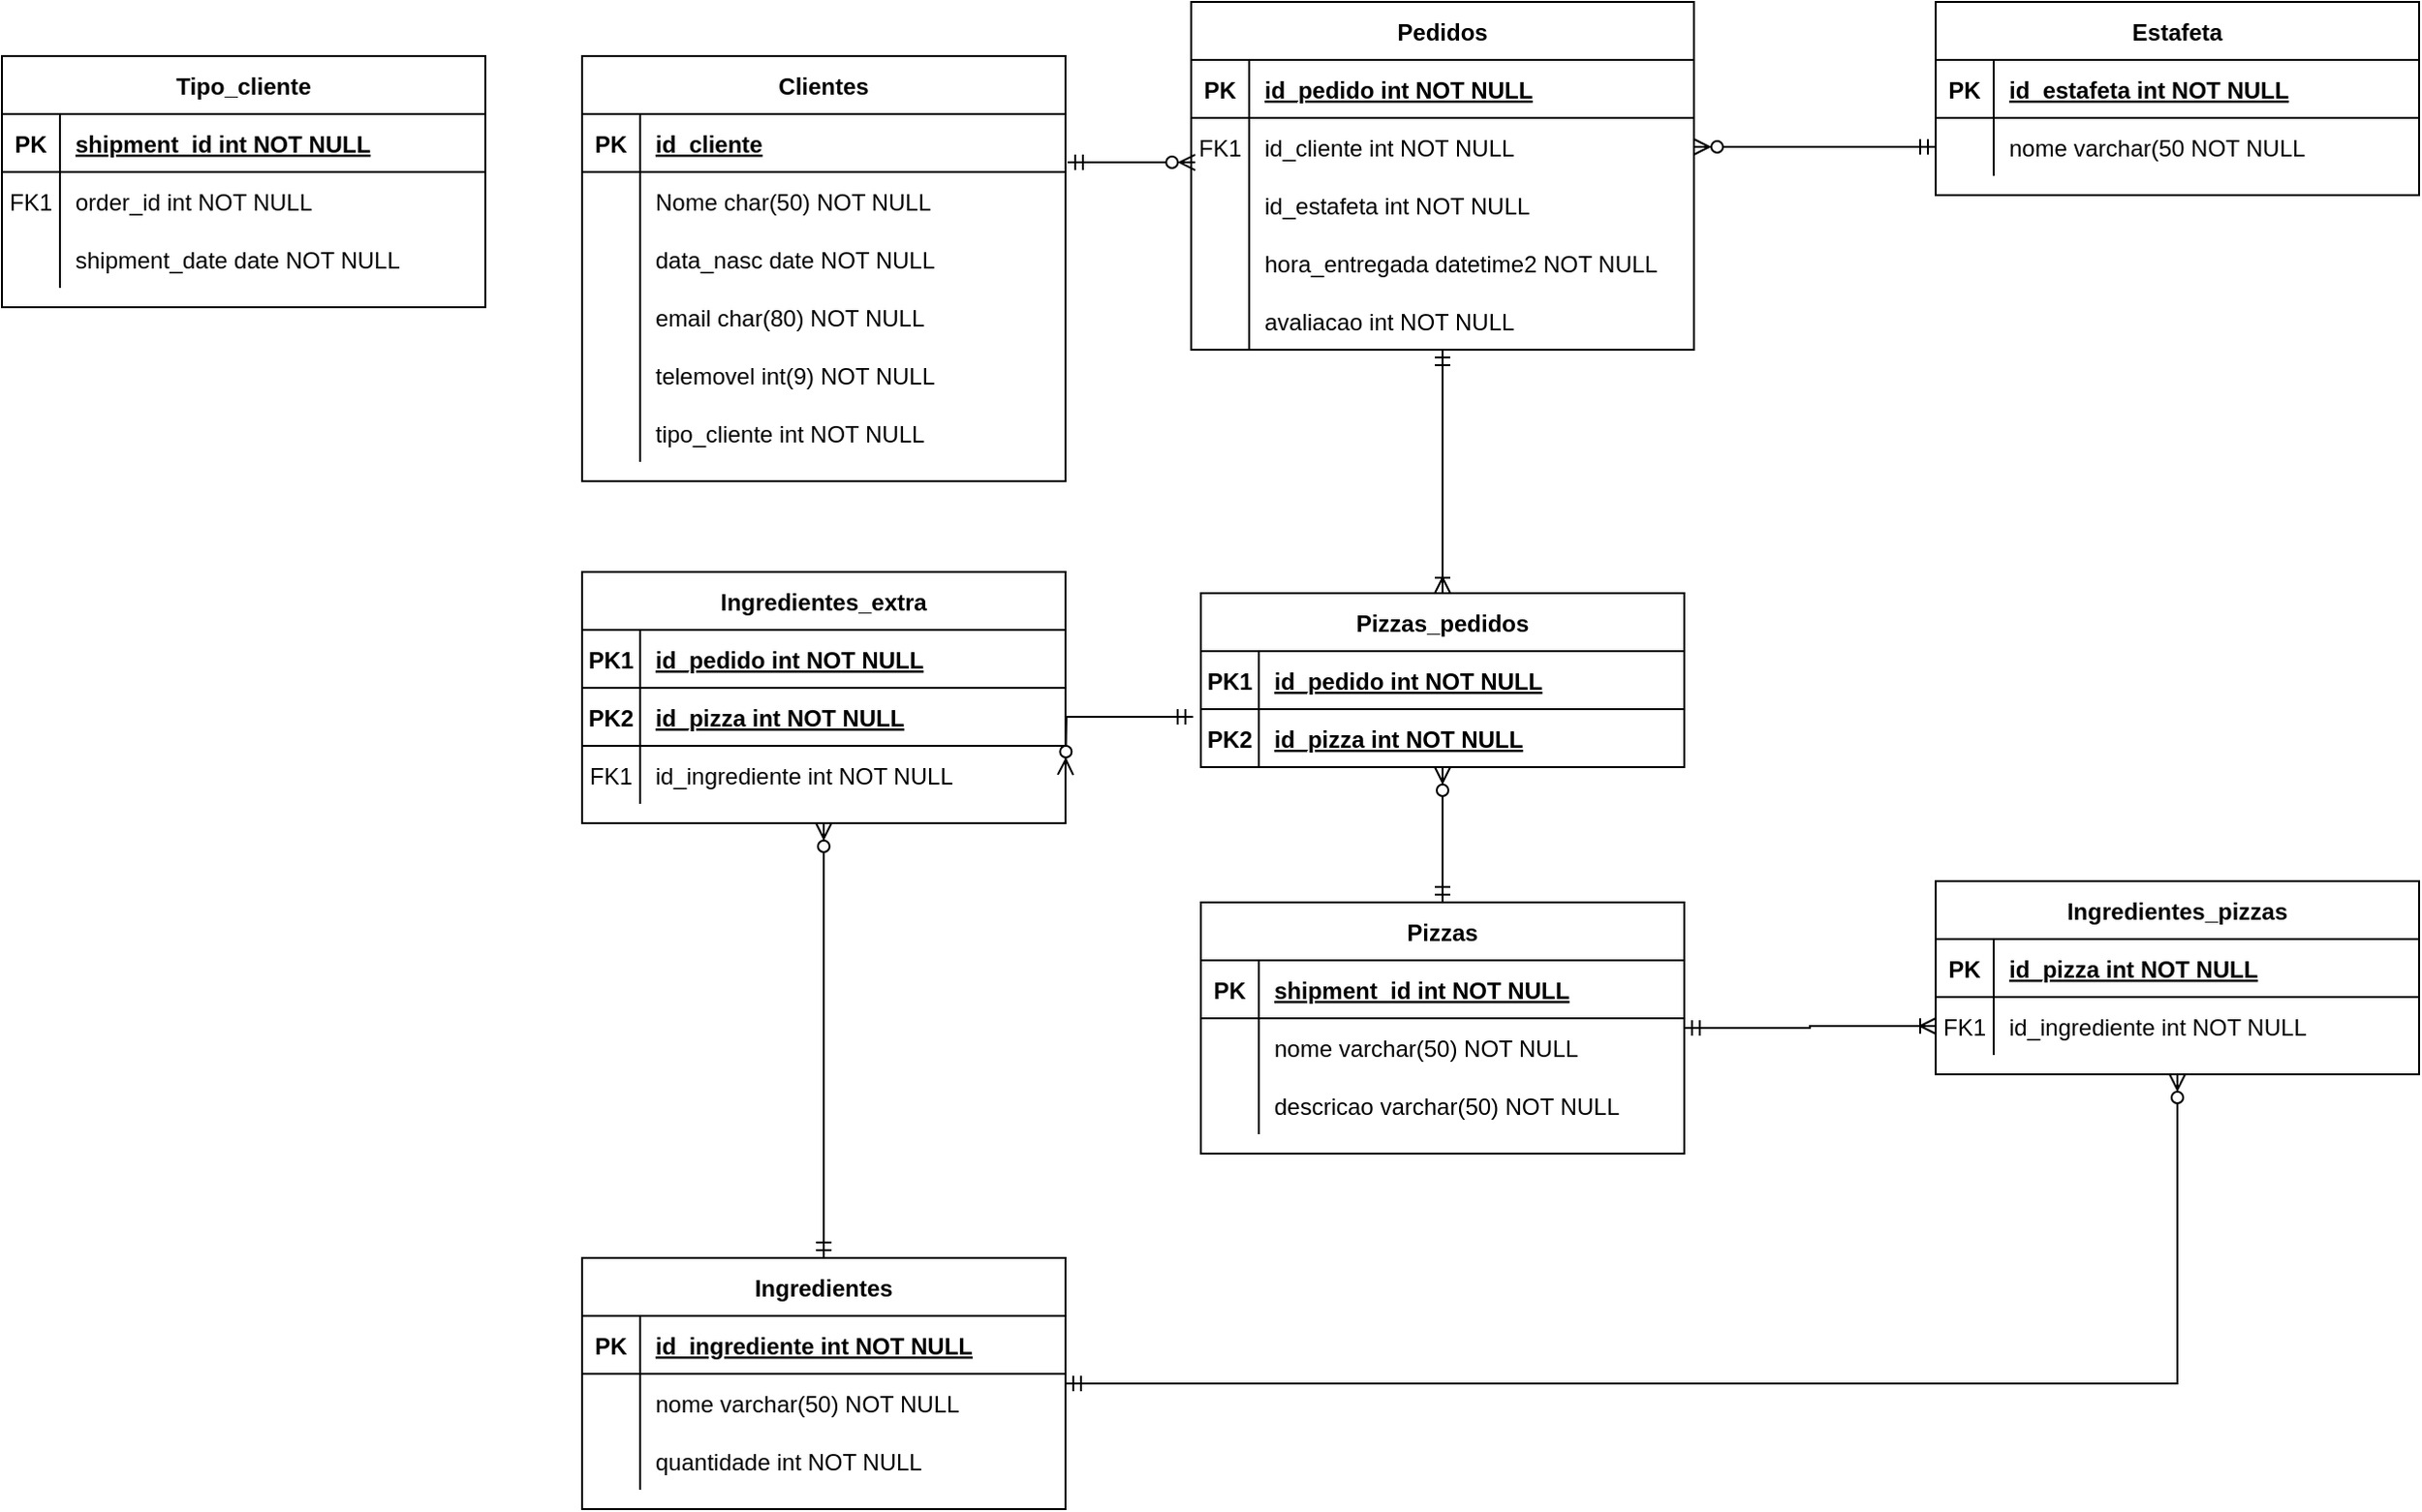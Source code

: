 <mxfile version="14.8.0" type="github">
  <diagram id="R2lEEEUBdFMjLlhIrx00" name="Page-1">
    <mxGraphModel dx="2272" dy="780" grid="1" gridSize="10" guides="1" tooltips="1" connect="1" arrows="1" fold="1" page="1" pageScale="1" pageWidth="850" pageHeight="1100" math="0" shadow="0" extFonts="Permanent Marker^https://fonts.googleapis.com/css?family=Permanent+Marker">
      <root>
        <mxCell id="0" />
        <mxCell id="1" parent="0" />
        <mxCell id="Cl50Ozi-NOGAw9yjQQN_-46" style="edgeStyle=orthogonalEdgeStyle;rounded=0;orthogonalLoop=1;jettySize=auto;html=1;startArrow=ERmandOne;startFill=0;endArrow=ERoneToMany;endFill=0;" edge="1" parent="1" source="C-vyLk0tnHw3VtMMgP7b-2" target="Cl50Ozi-NOGAw9yjQQN_-35">
          <mxGeometry relative="1" as="geometry" />
        </mxCell>
        <mxCell id="C-vyLk0tnHw3VtMMgP7b-2" value="Pedidos" style="shape=table;startSize=30;container=1;collapsible=1;childLayout=tableLayout;fixedRows=1;rowLines=0;fontStyle=1;align=center;resizeLast=1;" parent="1" vertex="1">
          <mxGeometry x="285" y="60" width="260" height="180" as="geometry" />
        </mxCell>
        <mxCell id="C-vyLk0tnHw3VtMMgP7b-3" value="" style="shape=partialRectangle;collapsible=0;dropTarget=0;pointerEvents=0;fillColor=none;points=[[0,0.5],[1,0.5]];portConstraint=eastwest;top=0;left=0;right=0;bottom=1;" parent="C-vyLk0tnHw3VtMMgP7b-2" vertex="1">
          <mxGeometry y="30" width="260" height="30" as="geometry" />
        </mxCell>
        <mxCell id="C-vyLk0tnHw3VtMMgP7b-4" value="PK" style="shape=partialRectangle;overflow=hidden;connectable=0;fillColor=none;top=0;left=0;bottom=0;right=0;fontStyle=1;" parent="C-vyLk0tnHw3VtMMgP7b-3" vertex="1">
          <mxGeometry width="30" height="30" as="geometry" />
        </mxCell>
        <mxCell id="C-vyLk0tnHw3VtMMgP7b-5" value="id_pedido int NOT NULL " style="shape=partialRectangle;overflow=hidden;connectable=0;fillColor=none;top=0;left=0;bottom=0;right=0;align=left;spacingLeft=6;fontStyle=5;" parent="C-vyLk0tnHw3VtMMgP7b-3" vertex="1">
          <mxGeometry x="30" width="230" height="30" as="geometry" />
        </mxCell>
        <mxCell id="C-vyLk0tnHw3VtMMgP7b-6" value="" style="shape=partialRectangle;collapsible=0;dropTarget=0;pointerEvents=0;fillColor=none;points=[[0,0.5],[1,0.5]];portConstraint=eastwest;top=0;left=0;right=0;bottom=0;" parent="C-vyLk0tnHw3VtMMgP7b-2" vertex="1">
          <mxGeometry y="60" width="260" height="30" as="geometry" />
        </mxCell>
        <mxCell id="C-vyLk0tnHw3VtMMgP7b-7" value="FK1" style="shape=partialRectangle;overflow=hidden;connectable=0;fillColor=none;top=0;left=0;bottom=0;right=0;" parent="C-vyLk0tnHw3VtMMgP7b-6" vertex="1">
          <mxGeometry width="30" height="30" as="geometry" />
        </mxCell>
        <mxCell id="C-vyLk0tnHw3VtMMgP7b-8" value="id_cliente int NOT NULL" style="shape=partialRectangle;overflow=hidden;connectable=0;fillColor=none;top=0;left=0;bottom=0;right=0;align=left;spacingLeft=6;" parent="C-vyLk0tnHw3VtMMgP7b-6" vertex="1">
          <mxGeometry x="30" width="230" height="30" as="geometry" />
        </mxCell>
        <mxCell id="C-vyLk0tnHw3VtMMgP7b-9" value="" style="shape=partialRectangle;collapsible=0;dropTarget=0;pointerEvents=0;fillColor=none;points=[[0,0.5],[1,0.5]];portConstraint=eastwest;top=0;left=0;right=0;bottom=0;" parent="C-vyLk0tnHw3VtMMgP7b-2" vertex="1">
          <mxGeometry y="90" width="260" height="30" as="geometry" />
        </mxCell>
        <mxCell id="C-vyLk0tnHw3VtMMgP7b-10" value="" style="shape=partialRectangle;overflow=hidden;connectable=0;fillColor=none;top=0;left=0;bottom=0;right=0;" parent="C-vyLk0tnHw3VtMMgP7b-9" vertex="1">
          <mxGeometry width="30" height="30" as="geometry" />
        </mxCell>
        <mxCell id="C-vyLk0tnHw3VtMMgP7b-11" value="id_estafeta int NOT NULL" style="shape=partialRectangle;overflow=hidden;connectable=0;fillColor=none;top=0;left=0;bottom=0;right=0;align=left;spacingLeft=6;" parent="C-vyLk0tnHw3VtMMgP7b-9" vertex="1">
          <mxGeometry x="30" width="230" height="30" as="geometry" />
        </mxCell>
        <mxCell id="Cl50Ozi-NOGAw9yjQQN_-98" value="" style="shape=partialRectangle;collapsible=0;dropTarget=0;pointerEvents=0;fillColor=none;points=[[0,0.5],[1,0.5]];portConstraint=eastwest;top=0;left=0;right=0;bottom=0;" vertex="1" parent="C-vyLk0tnHw3VtMMgP7b-2">
          <mxGeometry y="120" width="260" height="30" as="geometry" />
        </mxCell>
        <mxCell id="Cl50Ozi-NOGAw9yjQQN_-99" value="" style="shape=partialRectangle;overflow=hidden;connectable=0;fillColor=none;top=0;left=0;bottom=0;right=0;" vertex="1" parent="Cl50Ozi-NOGAw9yjQQN_-98">
          <mxGeometry width="30" height="30" as="geometry" />
        </mxCell>
        <mxCell id="Cl50Ozi-NOGAw9yjQQN_-100" value="hora_entregada datetime2 NOT NULL" style="shape=partialRectangle;overflow=hidden;connectable=0;fillColor=none;top=0;left=0;bottom=0;right=0;align=left;spacingLeft=6;" vertex="1" parent="Cl50Ozi-NOGAw9yjQQN_-98">
          <mxGeometry x="30" width="230" height="30" as="geometry" />
        </mxCell>
        <mxCell id="Cl50Ozi-NOGAw9yjQQN_-123" value="" style="shape=partialRectangle;collapsible=0;dropTarget=0;pointerEvents=0;fillColor=none;points=[[0,0.5],[1,0.5]];portConstraint=eastwest;top=0;left=0;right=0;bottom=0;" vertex="1" parent="C-vyLk0tnHw3VtMMgP7b-2">
          <mxGeometry y="150" width="260" height="30" as="geometry" />
        </mxCell>
        <mxCell id="Cl50Ozi-NOGAw9yjQQN_-124" value="" style="shape=partialRectangle;overflow=hidden;connectable=0;fillColor=none;top=0;left=0;bottom=0;right=0;" vertex="1" parent="Cl50Ozi-NOGAw9yjQQN_-123">
          <mxGeometry width="30" height="30" as="geometry" />
        </mxCell>
        <mxCell id="Cl50Ozi-NOGAw9yjQQN_-125" value="avaliacao int NOT NULL" style="shape=partialRectangle;overflow=hidden;connectable=0;fillColor=none;top=0;left=0;bottom=0;right=0;align=left;spacingLeft=6;" vertex="1" parent="Cl50Ozi-NOGAw9yjQQN_-123">
          <mxGeometry x="30" width="230" height="30" as="geometry" />
        </mxCell>
        <mxCell id="C-vyLk0tnHw3VtMMgP7b-13" value="Pizzas" style="shape=table;startSize=30;container=1;collapsible=1;childLayout=tableLayout;fixedRows=1;rowLines=0;fontStyle=1;align=center;resizeLast=1;" parent="1" vertex="1">
          <mxGeometry x="290" y="526" width="250" height="130" as="geometry" />
        </mxCell>
        <mxCell id="C-vyLk0tnHw3VtMMgP7b-14" value="" style="shape=partialRectangle;collapsible=0;dropTarget=0;pointerEvents=0;fillColor=none;points=[[0,0.5],[1,0.5]];portConstraint=eastwest;top=0;left=0;right=0;bottom=1;" parent="C-vyLk0tnHw3VtMMgP7b-13" vertex="1">
          <mxGeometry y="30" width="250" height="30" as="geometry" />
        </mxCell>
        <mxCell id="C-vyLk0tnHw3VtMMgP7b-15" value="PK" style="shape=partialRectangle;overflow=hidden;connectable=0;fillColor=none;top=0;left=0;bottom=0;right=0;fontStyle=1;" parent="C-vyLk0tnHw3VtMMgP7b-14" vertex="1">
          <mxGeometry width="30" height="30" as="geometry" />
        </mxCell>
        <mxCell id="C-vyLk0tnHw3VtMMgP7b-16" value="shipment_id int NOT NULL " style="shape=partialRectangle;overflow=hidden;connectable=0;fillColor=none;top=0;left=0;bottom=0;right=0;align=left;spacingLeft=6;fontStyle=5;" parent="C-vyLk0tnHw3VtMMgP7b-14" vertex="1">
          <mxGeometry x="30" width="220" height="30" as="geometry" />
        </mxCell>
        <mxCell id="C-vyLk0tnHw3VtMMgP7b-17" value="" style="shape=partialRectangle;collapsible=0;dropTarget=0;pointerEvents=0;fillColor=none;points=[[0,0.5],[1,0.5]];portConstraint=eastwest;top=0;left=0;right=0;bottom=0;" parent="C-vyLk0tnHw3VtMMgP7b-13" vertex="1">
          <mxGeometry y="60" width="250" height="30" as="geometry" />
        </mxCell>
        <mxCell id="C-vyLk0tnHw3VtMMgP7b-18" value="" style="shape=partialRectangle;overflow=hidden;connectable=0;fillColor=none;top=0;left=0;bottom=0;right=0;" parent="C-vyLk0tnHw3VtMMgP7b-17" vertex="1">
          <mxGeometry width="30" height="30" as="geometry" />
        </mxCell>
        <mxCell id="C-vyLk0tnHw3VtMMgP7b-19" value="nome varchar(50) NOT NULL" style="shape=partialRectangle;overflow=hidden;connectable=0;fillColor=none;top=0;left=0;bottom=0;right=0;align=left;spacingLeft=6;" parent="C-vyLk0tnHw3VtMMgP7b-17" vertex="1">
          <mxGeometry x="30" width="220" height="30" as="geometry" />
        </mxCell>
        <mxCell id="Cl50Ozi-NOGAw9yjQQN_-137" value="" style="shape=partialRectangle;collapsible=0;dropTarget=0;pointerEvents=0;fillColor=none;points=[[0,0.5],[1,0.5]];portConstraint=eastwest;top=0;left=0;right=0;bottom=0;" vertex="1" parent="C-vyLk0tnHw3VtMMgP7b-13">
          <mxGeometry y="90" width="250" height="30" as="geometry" />
        </mxCell>
        <mxCell id="Cl50Ozi-NOGAw9yjQQN_-138" value="" style="shape=partialRectangle;overflow=hidden;connectable=0;fillColor=none;top=0;left=0;bottom=0;right=0;" vertex="1" parent="Cl50Ozi-NOGAw9yjQQN_-137">
          <mxGeometry width="30" height="30" as="geometry" />
        </mxCell>
        <mxCell id="Cl50Ozi-NOGAw9yjQQN_-139" value="descricao varchar(50) NOT NULL" style="shape=partialRectangle;overflow=hidden;connectable=0;fillColor=none;top=0;left=0;bottom=0;right=0;align=left;spacingLeft=6;" vertex="1" parent="Cl50Ozi-NOGAw9yjQQN_-137">
          <mxGeometry x="30" width="220" height="30" as="geometry" />
        </mxCell>
        <mxCell id="C-vyLk0tnHw3VtMMgP7b-23" value="Clientes" style="shape=table;startSize=30;container=1;collapsible=1;childLayout=tableLayout;fixedRows=1;rowLines=0;fontStyle=1;align=center;resizeLast=1;" parent="1" vertex="1">
          <mxGeometry x="-30" y="88" width="250" height="220" as="geometry" />
        </mxCell>
        <mxCell id="C-vyLk0tnHw3VtMMgP7b-24" value="" style="shape=partialRectangle;collapsible=0;dropTarget=0;pointerEvents=0;fillColor=none;points=[[0,0.5],[1,0.5]];portConstraint=eastwest;top=0;left=0;right=0;bottom=1;" parent="C-vyLk0tnHw3VtMMgP7b-23" vertex="1">
          <mxGeometry y="30" width="250" height="30" as="geometry" />
        </mxCell>
        <mxCell id="C-vyLk0tnHw3VtMMgP7b-25" value="PK" style="shape=partialRectangle;overflow=hidden;connectable=0;fillColor=none;top=0;left=0;bottom=0;right=0;fontStyle=1;" parent="C-vyLk0tnHw3VtMMgP7b-24" vertex="1">
          <mxGeometry width="30" height="30" as="geometry" />
        </mxCell>
        <mxCell id="C-vyLk0tnHw3VtMMgP7b-26" value="id_cliente" style="shape=partialRectangle;overflow=hidden;connectable=0;fillColor=none;top=0;left=0;bottom=0;right=0;align=left;spacingLeft=6;fontStyle=5;" parent="C-vyLk0tnHw3VtMMgP7b-24" vertex="1">
          <mxGeometry x="30" width="220" height="30" as="geometry" />
        </mxCell>
        <mxCell id="C-vyLk0tnHw3VtMMgP7b-27" value="" style="shape=partialRectangle;collapsible=0;dropTarget=0;pointerEvents=0;fillColor=none;points=[[0,0.5],[1,0.5]];portConstraint=eastwest;top=0;left=0;right=0;bottom=0;" parent="C-vyLk0tnHw3VtMMgP7b-23" vertex="1">
          <mxGeometry y="60" width="250" height="30" as="geometry" />
        </mxCell>
        <mxCell id="C-vyLk0tnHw3VtMMgP7b-28" value="" style="shape=partialRectangle;overflow=hidden;connectable=0;fillColor=none;top=0;left=0;bottom=0;right=0;" parent="C-vyLk0tnHw3VtMMgP7b-27" vertex="1">
          <mxGeometry width="30" height="30" as="geometry" />
        </mxCell>
        <mxCell id="C-vyLk0tnHw3VtMMgP7b-29" value="Nome char(50) NOT NULL" style="shape=partialRectangle;overflow=hidden;connectable=0;fillColor=none;top=0;left=0;bottom=0;right=0;align=left;spacingLeft=6;" parent="C-vyLk0tnHw3VtMMgP7b-27" vertex="1">
          <mxGeometry x="30" width="220" height="30" as="geometry" />
        </mxCell>
        <mxCell id="Cl50Ozi-NOGAw9yjQQN_-73" value="" style="shape=partialRectangle;collapsible=0;dropTarget=0;pointerEvents=0;fillColor=none;points=[[0,0.5],[1,0.5]];portConstraint=eastwest;top=0;left=0;right=0;bottom=0;" vertex="1" parent="C-vyLk0tnHw3VtMMgP7b-23">
          <mxGeometry y="90" width="250" height="30" as="geometry" />
        </mxCell>
        <mxCell id="Cl50Ozi-NOGAw9yjQQN_-74" value="" style="shape=partialRectangle;overflow=hidden;connectable=0;fillColor=none;top=0;left=0;bottom=0;right=0;" vertex="1" parent="Cl50Ozi-NOGAw9yjQQN_-73">
          <mxGeometry width="30" height="30" as="geometry" />
        </mxCell>
        <mxCell id="Cl50Ozi-NOGAw9yjQQN_-75" value="data_nasc date NOT NULL" style="shape=partialRectangle;overflow=hidden;connectable=0;fillColor=none;top=0;left=0;bottom=0;right=0;align=left;spacingLeft=6;" vertex="1" parent="Cl50Ozi-NOGAw9yjQQN_-73">
          <mxGeometry x="30" width="220" height="30" as="geometry" />
        </mxCell>
        <mxCell id="Cl50Ozi-NOGAw9yjQQN_-76" value="" style="shape=partialRectangle;collapsible=0;dropTarget=0;pointerEvents=0;fillColor=none;points=[[0,0.5],[1,0.5]];portConstraint=eastwest;top=0;left=0;right=0;bottom=0;" vertex="1" parent="C-vyLk0tnHw3VtMMgP7b-23">
          <mxGeometry y="120" width="250" height="30" as="geometry" />
        </mxCell>
        <mxCell id="Cl50Ozi-NOGAw9yjQQN_-77" value="" style="shape=partialRectangle;overflow=hidden;connectable=0;fillColor=none;top=0;left=0;bottom=0;right=0;" vertex="1" parent="Cl50Ozi-NOGAw9yjQQN_-76">
          <mxGeometry width="30" height="30" as="geometry" />
        </mxCell>
        <mxCell id="Cl50Ozi-NOGAw9yjQQN_-78" value="email char(80) NOT NULL" style="shape=partialRectangle;overflow=hidden;connectable=0;fillColor=none;top=0;left=0;bottom=0;right=0;align=left;spacingLeft=6;" vertex="1" parent="Cl50Ozi-NOGAw9yjQQN_-76">
          <mxGeometry x="30" width="220" height="30" as="geometry" />
        </mxCell>
        <mxCell id="Cl50Ozi-NOGAw9yjQQN_-79" value="" style="shape=partialRectangle;collapsible=0;dropTarget=0;pointerEvents=0;fillColor=none;points=[[0,0.5],[1,0.5]];portConstraint=eastwest;top=0;left=0;right=0;bottom=0;" vertex="1" parent="C-vyLk0tnHw3VtMMgP7b-23">
          <mxGeometry y="150" width="250" height="30" as="geometry" />
        </mxCell>
        <mxCell id="Cl50Ozi-NOGAw9yjQQN_-80" value="" style="shape=partialRectangle;overflow=hidden;connectable=0;fillColor=none;top=0;left=0;bottom=0;right=0;" vertex="1" parent="Cl50Ozi-NOGAw9yjQQN_-79">
          <mxGeometry width="30" height="30" as="geometry" />
        </mxCell>
        <mxCell id="Cl50Ozi-NOGAw9yjQQN_-81" value="telemovel int(9) NOT NULL" style="shape=partialRectangle;overflow=hidden;connectable=0;fillColor=none;top=0;left=0;bottom=0;right=0;align=left;spacingLeft=6;" vertex="1" parent="Cl50Ozi-NOGAw9yjQQN_-79">
          <mxGeometry x="30" width="220" height="30" as="geometry" />
        </mxCell>
        <mxCell id="Cl50Ozi-NOGAw9yjQQN_-82" value="" style="shape=partialRectangle;collapsible=0;dropTarget=0;pointerEvents=0;fillColor=none;points=[[0,0.5],[1,0.5]];portConstraint=eastwest;top=0;left=0;right=0;bottom=0;" vertex="1" parent="C-vyLk0tnHw3VtMMgP7b-23">
          <mxGeometry y="180" width="250" height="30" as="geometry" />
        </mxCell>
        <mxCell id="Cl50Ozi-NOGAw9yjQQN_-83" value="" style="shape=partialRectangle;overflow=hidden;connectable=0;fillColor=none;top=0;left=0;bottom=0;right=0;" vertex="1" parent="Cl50Ozi-NOGAw9yjQQN_-82">
          <mxGeometry width="30" height="30" as="geometry" />
        </mxCell>
        <mxCell id="Cl50Ozi-NOGAw9yjQQN_-84" value="tipo_cliente int NOT NULL" style="shape=partialRectangle;overflow=hidden;connectable=0;fillColor=none;top=0;left=0;bottom=0;right=0;align=left;spacingLeft=6;" vertex="1" parent="Cl50Ozi-NOGAw9yjQQN_-82">
          <mxGeometry x="30" width="220" height="30" as="geometry" />
        </mxCell>
        <mxCell id="Cl50Ozi-NOGAw9yjQQN_-1" value="Estafeta" style="shape=table;startSize=30;container=1;collapsible=1;childLayout=tableLayout;fixedRows=1;rowLines=0;fontStyle=1;align=center;resizeLast=1;" vertex="1" parent="1">
          <mxGeometry x="670" y="60" width="250" height="100" as="geometry" />
        </mxCell>
        <mxCell id="Cl50Ozi-NOGAw9yjQQN_-2" value="" style="shape=partialRectangle;collapsible=0;dropTarget=0;pointerEvents=0;fillColor=none;points=[[0,0.5],[1,0.5]];portConstraint=eastwest;top=0;left=0;right=0;bottom=1;" vertex="1" parent="Cl50Ozi-NOGAw9yjQQN_-1">
          <mxGeometry y="30" width="250" height="30" as="geometry" />
        </mxCell>
        <mxCell id="Cl50Ozi-NOGAw9yjQQN_-3" value="PK" style="shape=partialRectangle;overflow=hidden;connectable=0;fillColor=none;top=0;left=0;bottom=0;right=0;fontStyle=1;" vertex="1" parent="Cl50Ozi-NOGAw9yjQQN_-2">
          <mxGeometry width="30" height="30" as="geometry" />
        </mxCell>
        <mxCell id="Cl50Ozi-NOGAw9yjQQN_-4" value="id_estafeta int NOT NULL " style="shape=partialRectangle;overflow=hidden;connectable=0;fillColor=none;top=0;left=0;bottom=0;right=0;align=left;spacingLeft=6;fontStyle=5;" vertex="1" parent="Cl50Ozi-NOGAw9yjQQN_-2">
          <mxGeometry x="30" width="220" height="30" as="geometry" />
        </mxCell>
        <mxCell id="Cl50Ozi-NOGAw9yjQQN_-5" value="" style="shape=partialRectangle;collapsible=0;dropTarget=0;pointerEvents=0;fillColor=none;points=[[0,0.5],[1,0.5]];portConstraint=eastwest;top=0;left=0;right=0;bottom=0;" vertex="1" parent="Cl50Ozi-NOGAw9yjQQN_-1">
          <mxGeometry y="60" width="250" height="30" as="geometry" />
        </mxCell>
        <mxCell id="Cl50Ozi-NOGAw9yjQQN_-6" value="" style="shape=partialRectangle;overflow=hidden;connectable=0;fillColor=none;top=0;left=0;bottom=0;right=0;" vertex="1" parent="Cl50Ozi-NOGAw9yjQQN_-5">
          <mxGeometry width="30" height="30" as="geometry" />
        </mxCell>
        <mxCell id="Cl50Ozi-NOGAw9yjQQN_-7" value="nome varchar(50 NOT NULL" style="shape=partialRectangle;overflow=hidden;connectable=0;fillColor=none;top=0;left=0;bottom=0;right=0;align=left;spacingLeft=6;" vertex="1" parent="Cl50Ozi-NOGAw9yjQQN_-5">
          <mxGeometry x="30" width="220" height="30" as="geometry" />
        </mxCell>
        <mxCell id="Cl50Ozi-NOGAw9yjQQN_-60" style="edgeStyle=orthogonalEdgeStyle;rounded=0;orthogonalLoop=1;jettySize=auto;html=1;entryX=0.5;entryY=1;entryDx=0;entryDy=0;startArrow=ERmandOne;startFill=0;endArrow=ERzeroToMany;endFill=1;" edge="1" parent="1" source="Cl50Ozi-NOGAw9yjQQN_-11" target="Cl50Ozi-NOGAw9yjQQN_-49">
          <mxGeometry relative="1" as="geometry" />
        </mxCell>
        <mxCell id="Cl50Ozi-NOGAw9yjQQN_-11" value="Ingredientes" style="shape=table;startSize=30;container=1;collapsible=1;childLayout=tableLayout;fixedRows=1;rowLines=0;fontStyle=1;align=center;resizeLast=1;" vertex="1" parent="1">
          <mxGeometry x="-30" y="710" width="250" height="130" as="geometry" />
        </mxCell>
        <mxCell id="Cl50Ozi-NOGAw9yjQQN_-12" value="" style="shape=partialRectangle;collapsible=0;dropTarget=0;pointerEvents=0;fillColor=none;points=[[0,0.5],[1,0.5]];portConstraint=eastwest;top=0;left=0;right=0;bottom=1;" vertex="1" parent="Cl50Ozi-NOGAw9yjQQN_-11">
          <mxGeometry y="30" width="250" height="30" as="geometry" />
        </mxCell>
        <mxCell id="Cl50Ozi-NOGAw9yjQQN_-13" value="PK" style="shape=partialRectangle;overflow=hidden;connectable=0;fillColor=none;top=0;left=0;bottom=0;right=0;fontStyle=1;" vertex="1" parent="Cl50Ozi-NOGAw9yjQQN_-12">
          <mxGeometry width="30" height="30" as="geometry" />
        </mxCell>
        <mxCell id="Cl50Ozi-NOGAw9yjQQN_-14" value="id_ingrediente int NOT NULL " style="shape=partialRectangle;overflow=hidden;connectable=0;fillColor=none;top=0;left=0;bottom=0;right=0;align=left;spacingLeft=6;fontStyle=5;" vertex="1" parent="Cl50Ozi-NOGAw9yjQQN_-12">
          <mxGeometry x="30" width="220" height="30" as="geometry" />
        </mxCell>
        <mxCell id="Cl50Ozi-NOGAw9yjQQN_-15" value="" style="shape=partialRectangle;collapsible=0;dropTarget=0;pointerEvents=0;fillColor=none;points=[[0,0.5],[1,0.5]];portConstraint=eastwest;top=0;left=0;right=0;bottom=0;" vertex="1" parent="Cl50Ozi-NOGAw9yjQQN_-11">
          <mxGeometry y="60" width="250" height="30" as="geometry" />
        </mxCell>
        <mxCell id="Cl50Ozi-NOGAw9yjQQN_-16" value="" style="shape=partialRectangle;overflow=hidden;connectable=0;fillColor=none;top=0;left=0;bottom=0;right=0;" vertex="1" parent="Cl50Ozi-NOGAw9yjQQN_-15">
          <mxGeometry width="30" height="30" as="geometry" />
        </mxCell>
        <mxCell id="Cl50Ozi-NOGAw9yjQQN_-17" value="nome varchar(50) NOT NULL" style="shape=partialRectangle;overflow=hidden;connectable=0;fillColor=none;top=0;left=0;bottom=0;right=0;align=left;spacingLeft=6;" vertex="1" parent="Cl50Ozi-NOGAw9yjQQN_-15">
          <mxGeometry x="30" width="220" height="30" as="geometry" />
        </mxCell>
        <mxCell id="Cl50Ozi-NOGAw9yjQQN_-18" value="" style="shape=partialRectangle;collapsible=0;dropTarget=0;pointerEvents=0;fillColor=none;points=[[0,0.5],[1,0.5]];portConstraint=eastwest;top=0;left=0;right=0;bottom=0;" vertex="1" parent="Cl50Ozi-NOGAw9yjQQN_-11">
          <mxGeometry y="90" width="250" height="30" as="geometry" />
        </mxCell>
        <mxCell id="Cl50Ozi-NOGAw9yjQQN_-19" value="" style="shape=partialRectangle;overflow=hidden;connectable=0;fillColor=none;top=0;left=0;bottom=0;right=0;" vertex="1" parent="Cl50Ozi-NOGAw9yjQQN_-18">
          <mxGeometry width="30" height="30" as="geometry" />
        </mxCell>
        <mxCell id="Cl50Ozi-NOGAw9yjQQN_-20" value="quantidade int NOT NULL" style="shape=partialRectangle;overflow=hidden;connectable=0;fillColor=none;top=0;left=0;bottom=0;right=0;align=left;spacingLeft=6;" vertex="1" parent="Cl50Ozi-NOGAw9yjQQN_-18">
          <mxGeometry x="30" width="220" height="30" as="geometry" />
        </mxCell>
        <mxCell id="Cl50Ozi-NOGAw9yjQQN_-64" style="edgeStyle=orthogonalEdgeStyle;rounded=0;orthogonalLoop=1;jettySize=auto;html=1;startArrow=ERzeroToMany;startFill=1;endArrow=ERmandOne;endFill=0;" edge="1" parent="1" source="Cl50Ozi-NOGAw9yjQQN_-21" target="Cl50Ozi-NOGAw9yjQQN_-11">
          <mxGeometry relative="1" as="geometry" />
        </mxCell>
        <mxCell id="Cl50Ozi-NOGAw9yjQQN_-21" value="Ingredientes_extra" style="shape=table;startSize=30;container=1;collapsible=1;childLayout=tableLayout;fixedRows=1;rowLines=0;fontStyle=1;align=center;resizeLast=1;" vertex="1" parent="1">
          <mxGeometry x="-30" y="355" width="250" height="130" as="geometry" />
        </mxCell>
        <mxCell id="Cl50Ozi-NOGAw9yjQQN_-22" value="" style="shape=partialRectangle;collapsible=0;dropTarget=0;pointerEvents=0;fillColor=none;points=[[0,0.5],[1,0.5]];portConstraint=eastwest;top=0;left=0;right=0;bottom=1;" vertex="1" parent="Cl50Ozi-NOGAw9yjQQN_-21">
          <mxGeometry y="30" width="250" height="30" as="geometry" />
        </mxCell>
        <mxCell id="Cl50Ozi-NOGAw9yjQQN_-23" value="PK1" style="shape=partialRectangle;overflow=hidden;connectable=0;fillColor=none;top=0;left=0;bottom=0;right=0;fontStyle=1;" vertex="1" parent="Cl50Ozi-NOGAw9yjQQN_-22">
          <mxGeometry width="30" height="30" as="geometry" />
        </mxCell>
        <mxCell id="Cl50Ozi-NOGAw9yjQQN_-24" value="id_pedido int NOT NULL" style="shape=partialRectangle;overflow=hidden;connectable=0;fillColor=none;top=0;left=0;bottom=0;right=0;align=left;spacingLeft=6;fontStyle=5;" vertex="1" parent="Cl50Ozi-NOGAw9yjQQN_-22">
          <mxGeometry x="30" width="220" height="30" as="geometry" />
        </mxCell>
        <mxCell id="Cl50Ozi-NOGAw9yjQQN_-134" value="" style="shape=partialRectangle;collapsible=0;dropTarget=0;pointerEvents=0;fillColor=none;points=[[0,0.5],[1,0.5]];portConstraint=eastwest;top=0;left=0;right=0;bottom=1;" vertex="1" parent="Cl50Ozi-NOGAw9yjQQN_-21">
          <mxGeometry y="60" width="250" height="30" as="geometry" />
        </mxCell>
        <mxCell id="Cl50Ozi-NOGAw9yjQQN_-135" value="PK2" style="shape=partialRectangle;overflow=hidden;connectable=0;fillColor=none;top=0;left=0;bottom=0;right=0;fontStyle=1;" vertex="1" parent="Cl50Ozi-NOGAw9yjQQN_-134">
          <mxGeometry width="30" height="30" as="geometry" />
        </mxCell>
        <mxCell id="Cl50Ozi-NOGAw9yjQQN_-136" value="id_pizza int NOT NULL" style="shape=partialRectangle;overflow=hidden;connectable=0;fillColor=none;top=0;left=0;bottom=0;right=0;align=left;spacingLeft=6;fontStyle=5;" vertex="1" parent="Cl50Ozi-NOGAw9yjQQN_-134">
          <mxGeometry x="30" width="220" height="30" as="geometry" />
        </mxCell>
        <mxCell id="Cl50Ozi-NOGAw9yjQQN_-129" value="" style="shape=partialRectangle;collapsible=0;dropTarget=0;pointerEvents=0;fillColor=none;points=[[0,0.5],[1,0.5]];portConstraint=eastwest;top=0;left=0;right=0;bottom=0;" vertex="1" parent="Cl50Ozi-NOGAw9yjQQN_-21">
          <mxGeometry y="90" width="250" height="30" as="geometry" />
        </mxCell>
        <mxCell id="Cl50Ozi-NOGAw9yjQQN_-130" value="FK1" style="shape=partialRectangle;overflow=hidden;connectable=0;fillColor=none;top=0;left=0;bottom=0;right=0;" vertex="1" parent="Cl50Ozi-NOGAw9yjQQN_-129">
          <mxGeometry width="30" height="30" as="geometry" />
        </mxCell>
        <mxCell id="Cl50Ozi-NOGAw9yjQQN_-131" value="id_ingrediente int NOT NULL" style="shape=partialRectangle;overflow=hidden;connectable=0;fillColor=none;top=0;left=0;bottom=0;right=0;align=left;spacingLeft=6;" vertex="1" parent="Cl50Ozi-NOGAw9yjQQN_-129">
          <mxGeometry x="30" width="220" height="30" as="geometry" />
        </mxCell>
        <mxCell id="Cl50Ozi-NOGAw9yjQQN_-33" value="" style="edgeStyle=entityRelationEdgeStyle;fontSize=12;html=1;endArrow=ERzeroToMany;entryX=1;entryY=0.5;entryDx=0;entryDy=0;startArrow=ERmandOne;startFill=0;endFill=1;" edge="1" parent="1" source="Cl50Ozi-NOGAw9yjQQN_-5" target="C-vyLk0tnHw3VtMMgP7b-6">
          <mxGeometry width="100" height="100" relative="1" as="geometry">
            <mxPoint x="290" y="230" as="sourcePoint" />
            <mxPoint x="450" y="160" as="targetPoint" />
          </mxGeometry>
        </mxCell>
        <mxCell id="Cl50Ozi-NOGAw9yjQQN_-47" style="edgeStyle=orthogonalEdgeStyle;rounded=0;orthogonalLoop=1;jettySize=auto;html=1;startArrow=ERzeroToMany;startFill=1;endArrow=ERmandOne;endFill=0;" edge="1" parent="1" source="Cl50Ozi-NOGAw9yjQQN_-35" target="C-vyLk0tnHw3VtMMgP7b-13">
          <mxGeometry relative="1" as="geometry" />
        </mxCell>
        <mxCell id="Cl50Ozi-NOGAw9yjQQN_-35" value="Pizzas_pedidos" style="shape=table;startSize=30;container=1;collapsible=1;childLayout=tableLayout;fixedRows=1;rowLines=0;fontStyle=1;align=center;resizeLast=1;" vertex="1" parent="1">
          <mxGeometry x="290" y="366" width="250" height="90" as="geometry" />
        </mxCell>
        <mxCell id="Cl50Ozi-NOGAw9yjQQN_-36" value="" style="shape=partialRectangle;collapsible=0;dropTarget=0;pointerEvents=0;fillColor=none;points=[[0,0.5],[1,0.5]];portConstraint=eastwest;top=0;left=0;right=0;bottom=1;" vertex="1" parent="Cl50Ozi-NOGAw9yjQQN_-35">
          <mxGeometry y="30" width="250" height="30" as="geometry" />
        </mxCell>
        <mxCell id="Cl50Ozi-NOGAw9yjQQN_-37" value="PK1" style="shape=partialRectangle;overflow=hidden;connectable=0;fillColor=none;top=0;left=0;bottom=0;right=0;fontStyle=1;" vertex="1" parent="Cl50Ozi-NOGAw9yjQQN_-36">
          <mxGeometry width="30" height="30" as="geometry" />
        </mxCell>
        <mxCell id="Cl50Ozi-NOGAw9yjQQN_-38" value="id_pedido int NOT NULL " style="shape=partialRectangle;overflow=hidden;connectable=0;fillColor=none;top=0;left=0;bottom=0;right=0;align=left;spacingLeft=6;fontStyle=5;" vertex="1" parent="Cl50Ozi-NOGAw9yjQQN_-36">
          <mxGeometry x="30" width="220" height="30" as="geometry" />
        </mxCell>
        <mxCell id="Cl50Ozi-NOGAw9yjQQN_-126" value="" style="shape=partialRectangle;collapsible=0;dropTarget=0;pointerEvents=0;fillColor=none;points=[[0,0.5],[1,0.5]];portConstraint=eastwest;top=0;left=0;right=0;bottom=1;" vertex="1" parent="Cl50Ozi-NOGAw9yjQQN_-35">
          <mxGeometry y="60" width="250" height="30" as="geometry" />
        </mxCell>
        <mxCell id="Cl50Ozi-NOGAw9yjQQN_-127" value="PK2" style="shape=partialRectangle;overflow=hidden;connectable=0;fillColor=none;top=0;left=0;bottom=0;right=0;fontStyle=1;" vertex="1" parent="Cl50Ozi-NOGAw9yjQQN_-126">
          <mxGeometry width="30" height="30" as="geometry" />
        </mxCell>
        <mxCell id="Cl50Ozi-NOGAw9yjQQN_-128" value="id_pizza int NOT NULL " style="shape=partialRectangle;overflow=hidden;connectable=0;fillColor=none;top=0;left=0;bottom=0;right=0;align=left;spacingLeft=6;fontStyle=5;" vertex="1" parent="Cl50Ozi-NOGAw9yjQQN_-126">
          <mxGeometry x="30" width="220" height="30" as="geometry" />
        </mxCell>
        <mxCell id="Cl50Ozi-NOGAw9yjQQN_-45" value="" style="edgeStyle=entityRelationEdgeStyle;fontSize=12;html=1;endArrow=ERzeroToMany;startArrow=ERmandOne;entryX=0.008;entryY=0.767;entryDx=0;entryDy=0;entryPerimeter=0;exitX=1.004;exitY=0.833;exitDx=0;exitDy=0;exitPerimeter=0;endFill=1;" edge="1" parent="1" source="C-vyLk0tnHw3VtMMgP7b-24" target="C-vyLk0tnHw3VtMMgP7b-6">
          <mxGeometry width="100" height="100" relative="1" as="geometry">
            <mxPoint x="110" y="300" as="sourcePoint" />
            <mxPoint x="210" y="200" as="targetPoint" />
          </mxGeometry>
        </mxCell>
        <mxCell id="Cl50Ozi-NOGAw9yjQQN_-49" value="Ingredientes_pizzas" style="shape=table;startSize=30;container=1;collapsible=1;childLayout=tableLayout;fixedRows=1;rowLines=0;fontStyle=1;align=center;resizeLast=1;" vertex="1" parent="1">
          <mxGeometry x="670" y="515" width="250" height="100" as="geometry" />
        </mxCell>
        <mxCell id="Cl50Ozi-NOGAw9yjQQN_-50" value="" style="shape=partialRectangle;collapsible=0;dropTarget=0;pointerEvents=0;fillColor=none;points=[[0,0.5],[1,0.5]];portConstraint=eastwest;top=0;left=0;right=0;bottom=1;" vertex="1" parent="Cl50Ozi-NOGAw9yjQQN_-49">
          <mxGeometry y="30" width="250" height="30" as="geometry" />
        </mxCell>
        <mxCell id="Cl50Ozi-NOGAw9yjQQN_-51" value="PK" style="shape=partialRectangle;overflow=hidden;connectable=0;fillColor=none;top=0;left=0;bottom=0;right=0;fontStyle=1;" vertex="1" parent="Cl50Ozi-NOGAw9yjQQN_-50">
          <mxGeometry width="30" height="30" as="geometry" />
        </mxCell>
        <mxCell id="Cl50Ozi-NOGAw9yjQQN_-52" value="id_pizza int NOT NULL " style="shape=partialRectangle;overflow=hidden;connectable=0;fillColor=none;top=0;left=0;bottom=0;right=0;align=left;spacingLeft=6;fontStyle=5;" vertex="1" parent="Cl50Ozi-NOGAw9yjQQN_-50">
          <mxGeometry x="30" width="220" height="30" as="geometry" />
        </mxCell>
        <mxCell id="Cl50Ozi-NOGAw9yjQQN_-53" value="" style="shape=partialRectangle;collapsible=0;dropTarget=0;pointerEvents=0;fillColor=none;points=[[0,0.5],[1,0.5]];portConstraint=eastwest;top=0;left=0;right=0;bottom=0;" vertex="1" parent="Cl50Ozi-NOGAw9yjQQN_-49">
          <mxGeometry y="60" width="250" height="30" as="geometry" />
        </mxCell>
        <mxCell id="Cl50Ozi-NOGAw9yjQQN_-54" value="FK1" style="shape=partialRectangle;overflow=hidden;connectable=0;fillColor=none;top=0;left=0;bottom=0;right=0;" vertex="1" parent="Cl50Ozi-NOGAw9yjQQN_-53">
          <mxGeometry width="30" height="30" as="geometry" />
        </mxCell>
        <mxCell id="Cl50Ozi-NOGAw9yjQQN_-55" value="id_ingrediente int NOT NULL" style="shape=partialRectangle;overflow=hidden;connectable=0;fillColor=none;top=0;left=0;bottom=0;right=0;align=left;spacingLeft=6;" vertex="1" parent="Cl50Ozi-NOGAw9yjQQN_-53">
          <mxGeometry x="30" width="220" height="30" as="geometry" />
        </mxCell>
        <mxCell id="Cl50Ozi-NOGAw9yjQQN_-62" style="edgeStyle=orthogonalEdgeStyle;rounded=0;orthogonalLoop=1;jettySize=auto;html=1;startArrow=ERmandOne;startFill=0;endArrow=ERzeroToMany;endFill=1;exitX=-0.016;exitY=0.133;exitDx=0;exitDy=0;exitPerimeter=0;" edge="1" parent="1" source="Cl50Ozi-NOGAw9yjQQN_-126">
          <mxGeometry relative="1" as="geometry">
            <mxPoint x="290" y="430" as="sourcePoint" />
            <mxPoint x="220" y="460" as="targetPoint" />
          </mxGeometry>
        </mxCell>
        <mxCell id="Cl50Ozi-NOGAw9yjQQN_-63" style="edgeStyle=orthogonalEdgeStyle;rounded=0;orthogonalLoop=1;jettySize=auto;html=1;entryX=1;entryY=0.5;entryDx=0;entryDy=0;startArrow=ERoneToMany;startFill=0;endArrow=ERmandOne;endFill=0;" edge="1" parent="1" source="Cl50Ozi-NOGAw9yjQQN_-53" target="C-vyLk0tnHw3VtMMgP7b-13">
          <mxGeometry relative="1" as="geometry" />
        </mxCell>
        <mxCell id="Cl50Ozi-NOGAw9yjQQN_-85" value="Tipo_cliente" style="shape=table;startSize=30;container=1;collapsible=1;childLayout=tableLayout;fixedRows=1;rowLines=0;fontStyle=1;align=center;resizeLast=1;" vertex="1" parent="1">
          <mxGeometry x="-330" y="88" width="250" height="130" as="geometry" />
        </mxCell>
        <mxCell id="Cl50Ozi-NOGAw9yjQQN_-86" value="" style="shape=partialRectangle;collapsible=0;dropTarget=0;pointerEvents=0;fillColor=none;points=[[0,0.5],[1,0.5]];portConstraint=eastwest;top=0;left=0;right=0;bottom=1;" vertex="1" parent="Cl50Ozi-NOGAw9yjQQN_-85">
          <mxGeometry y="30" width="250" height="30" as="geometry" />
        </mxCell>
        <mxCell id="Cl50Ozi-NOGAw9yjQQN_-87" value="PK" style="shape=partialRectangle;overflow=hidden;connectable=0;fillColor=none;top=0;left=0;bottom=0;right=0;fontStyle=1;" vertex="1" parent="Cl50Ozi-NOGAw9yjQQN_-86">
          <mxGeometry width="30" height="30" as="geometry" />
        </mxCell>
        <mxCell id="Cl50Ozi-NOGAw9yjQQN_-88" value="shipment_id int NOT NULL " style="shape=partialRectangle;overflow=hidden;connectable=0;fillColor=none;top=0;left=0;bottom=0;right=0;align=left;spacingLeft=6;fontStyle=5;" vertex="1" parent="Cl50Ozi-NOGAw9yjQQN_-86">
          <mxGeometry x="30" width="220" height="30" as="geometry" />
        </mxCell>
        <mxCell id="Cl50Ozi-NOGAw9yjQQN_-89" value="" style="shape=partialRectangle;collapsible=0;dropTarget=0;pointerEvents=0;fillColor=none;points=[[0,0.5],[1,0.5]];portConstraint=eastwest;top=0;left=0;right=0;bottom=0;" vertex="1" parent="Cl50Ozi-NOGAw9yjQQN_-85">
          <mxGeometry y="60" width="250" height="30" as="geometry" />
        </mxCell>
        <mxCell id="Cl50Ozi-NOGAw9yjQQN_-90" value="FK1" style="shape=partialRectangle;overflow=hidden;connectable=0;fillColor=none;top=0;left=0;bottom=0;right=0;" vertex="1" parent="Cl50Ozi-NOGAw9yjQQN_-89">
          <mxGeometry width="30" height="30" as="geometry" />
        </mxCell>
        <mxCell id="Cl50Ozi-NOGAw9yjQQN_-91" value="order_id int NOT NULL" style="shape=partialRectangle;overflow=hidden;connectable=0;fillColor=none;top=0;left=0;bottom=0;right=0;align=left;spacingLeft=6;" vertex="1" parent="Cl50Ozi-NOGAw9yjQQN_-89">
          <mxGeometry x="30" width="220" height="30" as="geometry" />
        </mxCell>
        <mxCell id="Cl50Ozi-NOGAw9yjQQN_-92" value="" style="shape=partialRectangle;collapsible=0;dropTarget=0;pointerEvents=0;fillColor=none;points=[[0,0.5],[1,0.5]];portConstraint=eastwest;top=0;left=0;right=0;bottom=0;" vertex="1" parent="Cl50Ozi-NOGAw9yjQQN_-85">
          <mxGeometry y="90" width="250" height="30" as="geometry" />
        </mxCell>
        <mxCell id="Cl50Ozi-NOGAw9yjQQN_-93" value="" style="shape=partialRectangle;overflow=hidden;connectable=0;fillColor=none;top=0;left=0;bottom=0;right=0;" vertex="1" parent="Cl50Ozi-NOGAw9yjQQN_-92">
          <mxGeometry width="30" height="30" as="geometry" />
        </mxCell>
        <mxCell id="Cl50Ozi-NOGAw9yjQQN_-94" value="shipment_date date NOT NULL" style="shape=partialRectangle;overflow=hidden;connectable=0;fillColor=none;top=0;left=0;bottom=0;right=0;align=left;spacingLeft=6;" vertex="1" parent="Cl50Ozi-NOGAw9yjQQN_-92">
          <mxGeometry x="30" width="220" height="30" as="geometry" />
        </mxCell>
      </root>
    </mxGraphModel>
  </diagram>
</mxfile>
